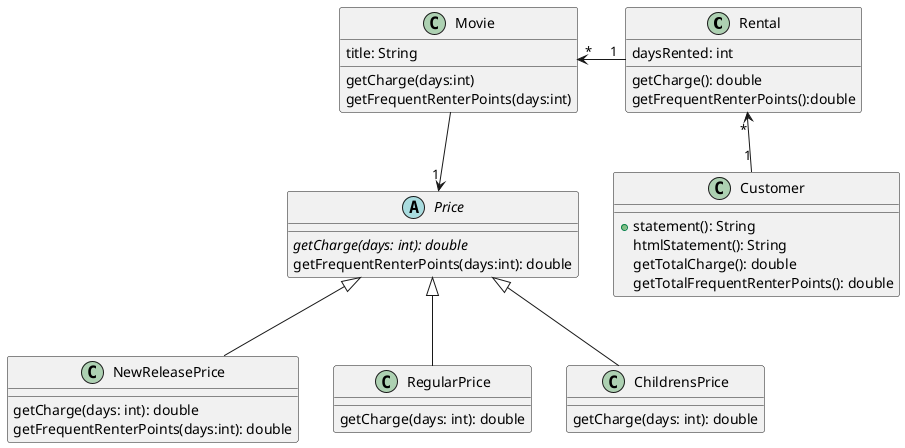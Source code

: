 @startuml

class Rental {
 daysRented: int
 getCharge(): double
 getFrequentRenterPoints():double
}

class Movie {
title: String
getCharge(days:int)
getFrequentRenterPoints(days:int)
}

class Customer {
 + statement(): String
 htmlStatement(): String
 getTotalCharge(): double
 getTotalFrequentRenterPoints(): double
}

abstract class Price {
{abstract} getCharge(days: int): double
getFrequentRenterPoints(days:int): double
}

class NewReleasePrice {
getCharge(days: int): double
getFrequentRenterPoints(days:int): double
}

class RegularPrice {
getCharge(days: int): double
}

class ChildrensPrice {
getCharge(days: int): double
}

Customer "1" -up-> "*" Rental
Rental "1" -left-> "*" Movie

RegularPrice -up-|> Price
ChildrensPrice -up-|> Price
NewReleasePrice -up-|> Price
Movie --> "1" Price
@enduml